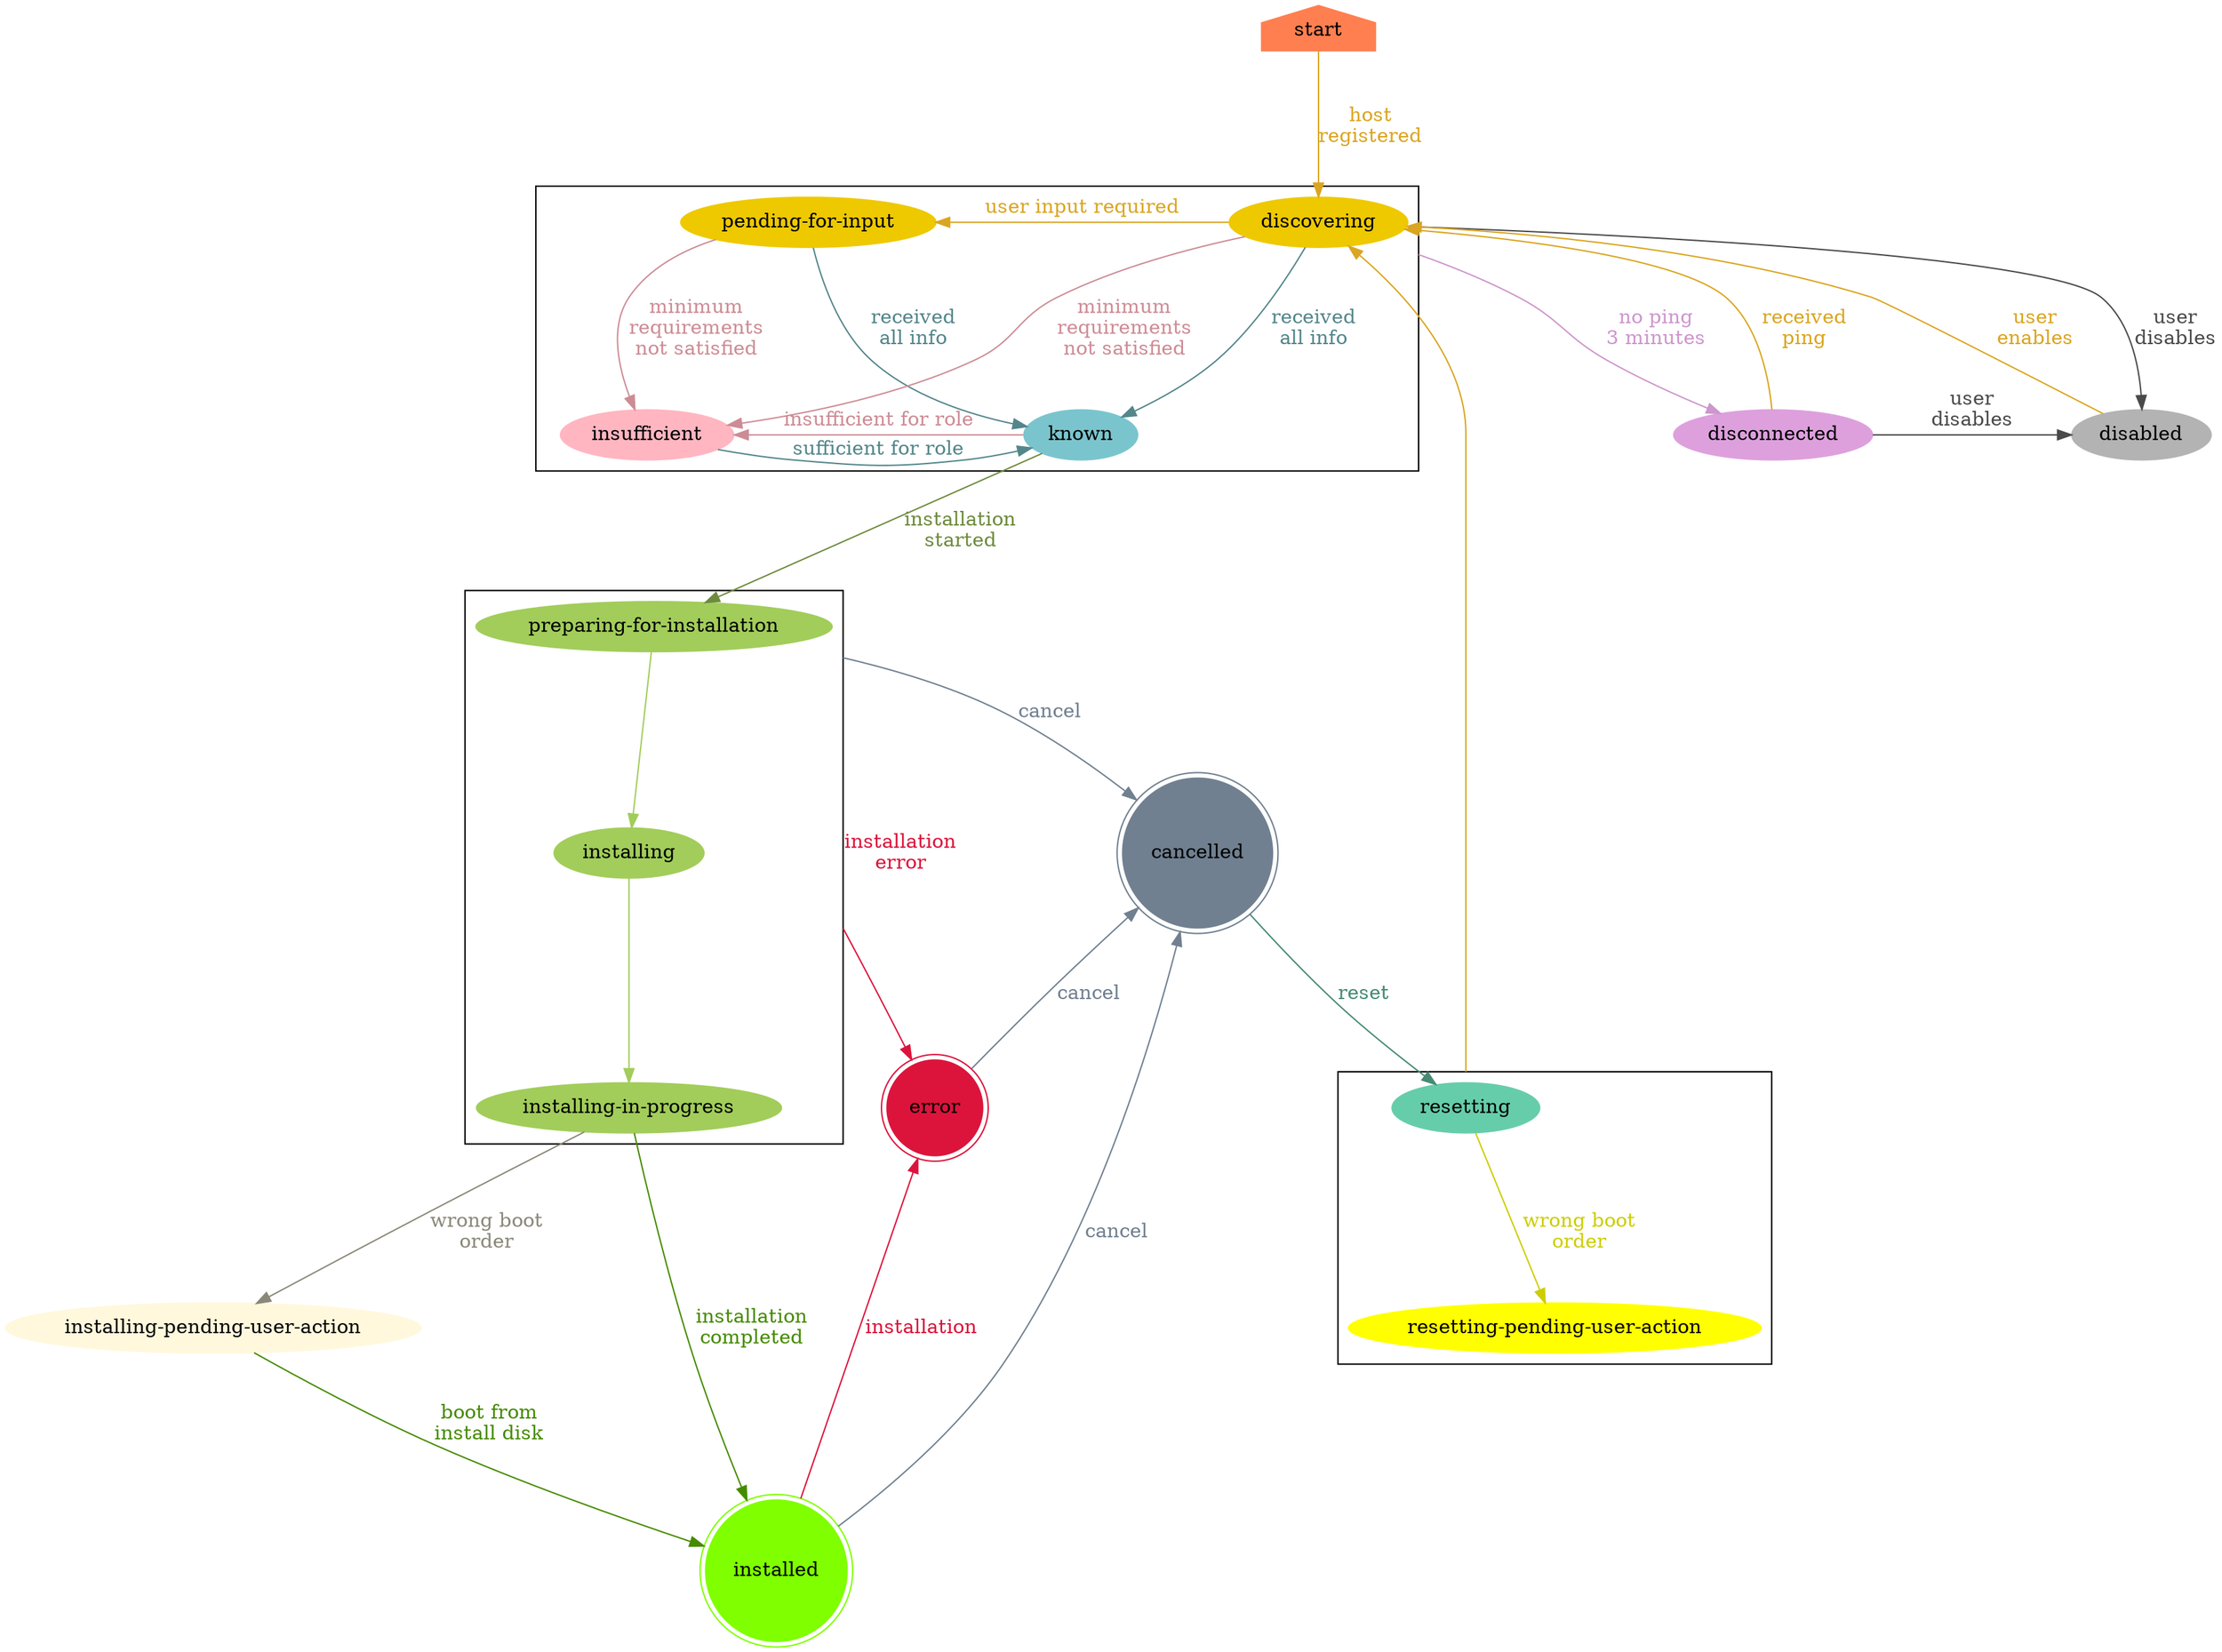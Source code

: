 digraph HostStateMachine {
    graph [nodesep = "1.0", ranksep = "1.0"];
    node [style = filled];
    compound = true;
    newrank = false;

    start [shape = house, color = coral];
    subgraph cluster_level1 {
        "pending-for-input" [color = gold2]
        discovering [color = gold2];
        known [color = cadetblue3];
        insufficient [color = lightpink];
    }
    disconnected [color = plum];
    disabled [color = grey70];
    subgraph cluster_level2 {
        "preparing-for-installation" [color = darkolivegreen3];
        installing [color = darkolivegreen3];
        "installing-in-progress" [color = darkolivegreen3]
    }
    "installing-pending-user-action" [color = cornsilk]
    installed [shape = doublecircle, color = chartreuse];
    error [shape = doublecircle, color = crimson];
    cancelled [shape = doublecircle, color = slategray];
    subgraph cluster_level3 {
        resetting [color = aquamarine3]
        "resetting-pending-user-action" [color = yellow]
    }

    start -> discovering [label = "host\nregistered", color=goldenrod, fontcolor=goldenrod];

    discovering -> disconnected [label = "no ping\n3 minutes", color=plum3, fontcolor=plum3, ltail = cluster_level1];
    discovering -> "pending-for-input" [label = "user input required", color=goldenrod, fontcolor=goldenrod];
    discovering -> known [label = "received\nall info", color=cadetblue4, fontcolor=cadetblue4];
    discovering -> insufficient [label = "minimum\nrequirements\nnot satisfied", color=lightpink3, fontcolor=lightpink3];
    discovering -> disabled [label = "user\ndisables", color=grey29, fontcolor=grey29, ltail = cluster_level1];

    "pending-for-input" -> known [label = "received\nall info", color=cadetblue4, fontcolor=cadetblue4];
    "pending-for-input" -> insufficient [label = "minimum\nrequirements\nnot satisfied", color=lightpink3, fontcolor=lightpink3];

    known -> "preparing-for-installation" [label = "installation\nstarted", color=darkolivegreen4, fontcolor=darkolivegreen4];
    known -> insufficient [label = "insufficient for role", color=lightpink3, fontcolor=lightpink3];

    disconnected -> discovering [label = "received\nping", color=goldenrod, fontcolor=goldenrod];
    disconnected -> disabled [label = "user\ndisables", color=grey29, fontcolor=grey29];

    disabled -> discovering [label = "user\nenables", color=goldenrod, fontcolor=goldenrod];

    insufficient -> known [label = "sufficient for role", color=cadetblue4, fontcolor=cadetblue4];

    "preparing-for-installation" -> installing [color=darkolivegreen3];
    "preparing-for-installation" -> error [label = "installation\nerror", color=crimson, fontcolor=crimson, ltail = cluster_level2];
    "preparing-for-installation" -> cancelled [label = "cancel", color=slategray, fontcolor=slategray, ltail = cluster_level2];

    installing -> "installing-in-progress" [color=darkolivegreen3];

    "installing-in-progress" -> installed [label = "installation\ncompleted", color=chartreuse4, fontcolor=chartreuse4];
    "installing-in-progress" -> "installing-pending-user-action" [label = "wrong boot\norder", color=cornsilk4, fontcolor=cornsilk4];

    "installing-pending-user-action" -> installed [label = "boot from\ninstall disk", color=chartreuse4, fontcolor=chartreuse4];

    cancelled -> resetting [label = "reset", color=aquamarine4, fontcolor=aquamarine4];

    resetting -> discovering [color=goldenrod, fontcolor=goldenrod, ltail = cluster_level3];
    resetting -> "resetting-pending-user-action" [label = "wrong boot\norder", color=yellow3, fontcolor=yellow3];
 
    installed -> error [label = "installation", color=crimson, fontcolor=crimson, ltail = cluster_level2];
    installed-> cancelled [label = "cancel", color=slategray, fontcolor=slategray, ltail = cluster_level2];

    error -> cancelled [label = "cancel", color=slategray, fontcolor=slategray, ltail = cluster_level2];

    {rank=min; start}
    {rank=max; installed}
    {rank=same; disconnected; disabled}
    {rank=same; "pending-for-input"; discovering}
    {rank=same; insufficient; known}
}
